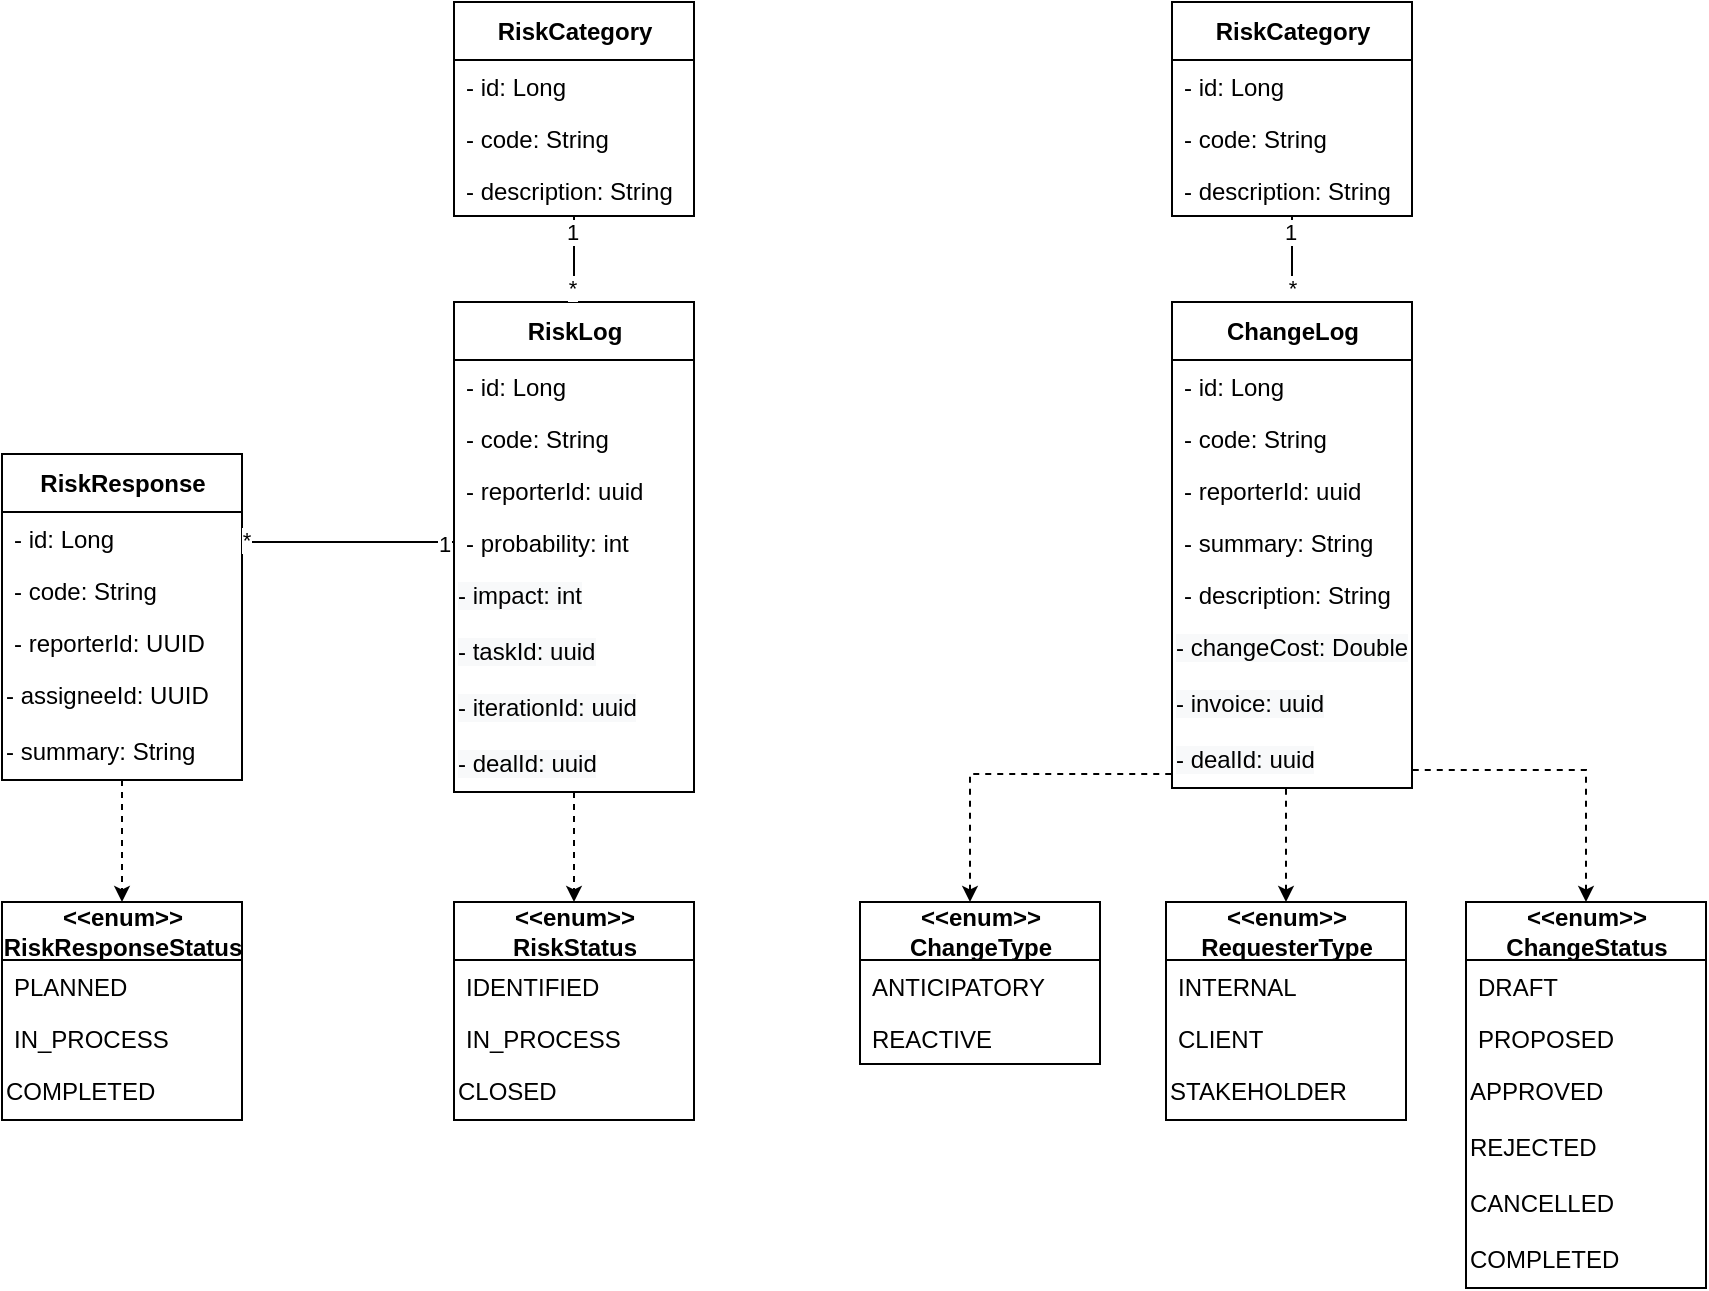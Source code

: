 <mxfile version="17.2.4" type="github">
  <diagram id="O3V-b7JlQ_tQbeFanuFo" name="Page-1">
    <mxGraphModel dx="1322" dy="780" grid="0" gridSize="10" guides="1" tooltips="1" connect="1" arrows="1" fold="1" page="1" pageScale="1" pageWidth="827" pageHeight="1169" math="0" shadow="0">
      <root>
        <mxCell id="0" />
        <mxCell id="1" parent="0" />
        <mxCell id="GBCcsxsc0mgiXgWLBUPm-1" value="&lt;b&gt;RiskLog&lt;/b&gt;" style="swimlane;fontStyle=0;align=center;verticalAlign=middle;childLayout=stackLayout;horizontal=1;startSize=29;horizontalStack=0;resizeParent=1;resizeParentMax=0;resizeLast=0;collapsible=0;marginBottom=0;html=1;fontSize=12;labelPosition=center;verticalLabelPosition=middle;container=0;strokeColor=default;swimlaneLine=1;rounded=0;shadow=0;glass=0;sketch=0;perimeterSpacing=0;" vertex="1" parent="1">
          <mxGeometry x="276" y="270" width="120" height="245" as="geometry" />
        </mxCell>
        <mxCell id="GBCcsxsc0mgiXgWLBUPm-2" value="- id: Long" style="text;strokeColor=none;fillColor=none;align=left;verticalAlign=top;spacingLeft=4;spacingRight=4;overflow=hidden;rotatable=0;points=[[0,0.5],[1,0.5]];portConstraint=eastwest;container=0;fontStyle=0" vertex="1" parent="GBCcsxsc0mgiXgWLBUPm-1">
          <mxGeometry y="29" width="120" height="26" as="geometry" />
        </mxCell>
        <mxCell id="GBCcsxsc0mgiXgWLBUPm-3" value="- code: String " style="text;strokeColor=none;fillColor=none;align=left;verticalAlign=top;spacingLeft=4;spacingRight=4;overflow=hidden;rotatable=0;points=[[0,0.5],[1,0.5]];portConstraint=eastwest;container=0;fontStyle=0" vertex="1" parent="GBCcsxsc0mgiXgWLBUPm-1">
          <mxGeometry y="55" width="120" height="26" as="geometry" />
        </mxCell>
        <mxCell id="GBCcsxsc0mgiXgWLBUPm-4" value="- reporterId: uuid" style="text;strokeColor=none;fillColor=none;align=left;verticalAlign=top;spacingLeft=4;spacingRight=4;overflow=hidden;rotatable=0;points=[[0,0.5],[1,0.5]];portConstraint=eastwest;container=0;fontStyle=0" vertex="1" parent="GBCcsxsc0mgiXgWLBUPm-1">
          <mxGeometry y="81" width="120" height="26" as="geometry" />
        </mxCell>
        <mxCell id="GBCcsxsc0mgiXgWLBUPm-5" value="- probability: int" style="text;strokeColor=none;fillColor=none;align=left;verticalAlign=top;spacingLeft=4;spacingRight=4;overflow=hidden;rotatable=0;points=[[0,0.5],[1,0.5]];portConstraint=eastwest;container=0;fontStyle=0" vertex="1" parent="GBCcsxsc0mgiXgWLBUPm-1">
          <mxGeometry y="107" width="120" height="26" as="geometry" />
        </mxCell>
        <mxCell id="GBCcsxsc0mgiXgWLBUPm-6" value="&lt;span style=&quot;color: rgb(0 , 0 , 0) ; font-family: &amp;#34;helvetica&amp;#34; ; font-size: 12px ; font-style: normal ; font-weight: 400 ; letter-spacing: normal ; text-align: left ; text-indent: 0px ; text-transform: none ; word-spacing: 0px ; background-color: rgb(248 , 249 , 250) ; display: inline ; float: none&quot;&gt;- impact: int&lt;/span&gt;" style="text;whiteSpace=wrap;html=1;" vertex="1" parent="GBCcsxsc0mgiXgWLBUPm-1">
          <mxGeometry y="133" width="120" height="28" as="geometry" />
        </mxCell>
        <mxCell id="GBCcsxsc0mgiXgWLBUPm-8" value="&lt;span style=&quot;color: rgb(0 , 0 , 0) ; font-family: &amp;#34;helvetica&amp;#34; ; font-size: 12px ; font-style: normal ; font-weight: 400 ; letter-spacing: normal ; text-align: left ; text-indent: 0px ; text-transform: none ; word-spacing: 0px ; background-color: rgb(248 , 249 , 250) ; display: inline ; float: none&quot;&gt;- taskId: uuid&lt;/span&gt;" style="text;whiteSpace=wrap;html=1;" vertex="1" parent="GBCcsxsc0mgiXgWLBUPm-1">
          <mxGeometry y="161" width="120" height="28" as="geometry" />
        </mxCell>
        <mxCell id="GBCcsxsc0mgiXgWLBUPm-7" value="&lt;span style=&quot;color: rgb(0 , 0 , 0) ; font-family: &amp;#34;helvetica&amp;#34; ; font-size: 12px ; font-style: normal ; font-weight: 400 ; letter-spacing: normal ; text-align: left ; text-indent: 0px ; text-transform: none ; word-spacing: 0px ; background-color: rgb(248 , 249 , 250) ; display: inline ; float: none&quot;&gt;- iterationId: uuid&lt;/span&gt;" style="text;whiteSpace=wrap;html=1;" vertex="1" parent="GBCcsxsc0mgiXgWLBUPm-1">
          <mxGeometry y="189" width="120" height="28" as="geometry" />
        </mxCell>
        <mxCell id="GBCcsxsc0mgiXgWLBUPm-9" value="&lt;span style=&quot;color: rgb(0 , 0 , 0) ; font-family: &amp;#34;helvetica&amp;#34; ; font-size: 12px ; font-style: normal ; font-weight: 400 ; letter-spacing: normal ; text-align: left ; text-indent: 0px ; text-transform: none ; word-spacing: 0px ; background-color: rgb(248 , 249 , 250) ; display: inline ; float: none&quot;&gt;- dealId: uuid&lt;/span&gt;" style="text;whiteSpace=wrap;html=1;" vertex="1" parent="GBCcsxsc0mgiXgWLBUPm-1">
          <mxGeometry y="217" width="120" height="28" as="geometry" />
        </mxCell>
        <mxCell id="GBCcsxsc0mgiXgWLBUPm-20" value="&lt;b&gt;&amp;lt;&amp;lt;enum&amp;gt;&amp;gt;&lt;br&gt;RiskStatus&lt;/b&gt;" style="swimlane;fontStyle=0;align=center;verticalAlign=middle;childLayout=stackLayout;horizontal=1;startSize=29;horizontalStack=0;resizeParent=1;resizeParentMax=0;resizeLast=0;collapsible=0;marginBottom=0;html=1;fontSize=12;labelPosition=center;verticalLabelPosition=middle;container=0;swimlaneLine=1;rounded=0;sketch=0;glass=0;" vertex="1" parent="1">
          <mxGeometry x="276" y="570" width="120" height="109" as="geometry" />
        </mxCell>
        <mxCell id="GBCcsxsc0mgiXgWLBUPm-21" value="IDENTIFIED" style="text;strokeColor=none;fillColor=none;align=left;verticalAlign=top;spacingLeft=4;spacingRight=4;overflow=hidden;rotatable=0;points=[[0,0.5],[1,0.5]];portConstraint=eastwest;container=0;fontStyle=0" vertex="1" parent="GBCcsxsc0mgiXgWLBUPm-20">
          <mxGeometry y="29" width="120" height="26" as="geometry" />
        </mxCell>
        <mxCell id="GBCcsxsc0mgiXgWLBUPm-22" value="IN_PROCESS" style="text;strokeColor=none;fillColor=none;align=left;verticalAlign=top;spacingLeft=4;spacingRight=4;overflow=hidden;rotatable=0;points=[[0,0.5],[1,0.5]];portConstraint=eastwest;container=0;fontStyle=0" vertex="1" parent="GBCcsxsc0mgiXgWLBUPm-20">
          <mxGeometry y="55" width="120" height="26" as="geometry" />
        </mxCell>
        <mxCell id="GBCcsxsc0mgiXgWLBUPm-23" value="CLOSED" style="text;whiteSpace=wrap;html=1;fontStyle=0" vertex="1" parent="GBCcsxsc0mgiXgWLBUPm-20">
          <mxGeometry y="81" width="120" height="28" as="geometry" />
        </mxCell>
        <mxCell id="GBCcsxsc0mgiXgWLBUPm-25" style="edgeStyle=orthogonalEdgeStyle;rounded=0;orthogonalLoop=1;jettySize=auto;html=1;dashed=1;endSize=5;startSize=5;" edge="1" parent="1" source="GBCcsxsc0mgiXgWLBUPm-9" target="GBCcsxsc0mgiXgWLBUPm-20">
          <mxGeometry relative="1" as="geometry" />
        </mxCell>
        <mxCell id="GBCcsxsc0mgiXgWLBUPm-26" value="&lt;b&gt;RiskCategory&lt;/b&gt;" style="swimlane;fontStyle=0;align=center;verticalAlign=middle;childLayout=stackLayout;horizontal=1;startSize=29;horizontalStack=0;resizeParent=1;resizeParentMax=0;resizeLast=0;collapsible=0;marginBottom=0;html=1;fontSize=12;labelPosition=center;verticalLabelPosition=middle;container=0;strokeColor=default;swimlaneLine=1;rounded=0;shadow=0;glass=0;sketch=0;perimeterSpacing=0;" vertex="1" parent="1">
          <mxGeometry x="276" y="120" width="120" height="107" as="geometry" />
        </mxCell>
        <mxCell id="GBCcsxsc0mgiXgWLBUPm-27" value="- id: Long" style="text;strokeColor=none;fillColor=none;align=left;verticalAlign=top;spacingLeft=4;spacingRight=4;overflow=hidden;rotatable=0;points=[[0,0.5],[1,0.5]];portConstraint=eastwest;container=0;fontStyle=0" vertex="1" parent="GBCcsxsc0mgiXgWLBUPm-26">
          <mxGeometry y="29" width="120" height="26" as="geometry" />
        </mxCell>
        <mxCell id="GBCcsxsc0mgiXgWLBUPm-35" value="- code: String " style="text;strokeColor=none;fillColor=none;align=left;verticalAlign=top;spacingLeft=4;spacingRight=4;overflow=hidden;rotatable=0;points=[[0,0.5],[1,0.5]];portConstraint=eastwest;container=0;fontStyle=0" vertex="1" parent="GBCcsxsc0mgiXgWLBUPm-26">
          <mxGeometry y="55" width="120" height="26" as="geometry" />
        </mxCell>
        <mxCell id="GBCcsxsc0mgiXgWLBUPm-28" value="- description: String " style="text;strokeColor=none;fillColor=none;align=left;verticalAlign=top;spacingLeft=4;spacingRight=4;overflow=hidden;rotatable=0;points=[[0,0.5],[1,0.5]];portConstraint=eastwest;container=0;fontStyle=0" vertex="1" parent="GBCcsxsc0mgiXgWLBUPm-26">
          <mxGeometry y="81" width="120" height="26" as="geometry" />
        </mxCell>
        <mxCell id="GBCcsxsc0mgiXgWLBUPm-36" style="edgeStyle=orthogonalEdgeStyle;rounded=0;orthogonalLoop=1;jettySize=auto;html=1;startSize=5;endSize=5;endArrow=none;endFill=0;" edge="1" parent="1" source="GBCcsxsc0mgiXgWLBUPm-1" target="GBCcsxsc0mgiXgWLBUPm-26">
          <mxGeometry relative="1" as="geometry">
            <Array as="points">
              <mxPoint x="336" y="246" />
              <mxPoint x="336" y="246" />
            </Array>
          </mxGeometry>
        </mxCell>
        <mxCell id="GBCcsxsc0mgiXgWLBUPm-37" value="*" style="edgeLabel;html=1;align=center;verticalAlign=middle;resizable=0;points=[];" vertex="1" connectable="0" parent="GBCcsxsc0mgiXgWLBUPm-36">
          <mxGeometry x="-0.846" relative="1" as="geometry">
            <mxPoint x="-1" y="-4" as="offset" />
          </mxGeometry>
        </mxCell>
        <mxCell id="GBCcsxsc0mgiXgWLBUPm-38" value="1" style="edgeLabel;html=1;align=center;verticalAlign=middle;resizable=0;points=[];" vertex="1" connectable="0" parent="GBCcsxsc0mgiXgWLBUPm-36">
          <mxGeometry x="0.913" relative="1" as="geometry">
            <mxPoint x="-1" y="6" as="offset" />
          </mxGeometry>
        </mxCell>
        <mxCell id="GBCcsxsc0mgiXgWLBUPm-39" value="&lt;b&gt;&amp;lt;&amp;lt;enum&amp;gt;&amp;gt;&lt;/b&gt;&lt;br&gt;&lt;b&gt;RiskResponseStatus&lt;/b&gt;" style="swimlane;fontStyle=0;align=center;verticalAlign=middle;childLayout=stackLayout;horizontal=1;startSize=29;horizontalStack=0;resizeParent=1;resizeParentMax=0;resizeLast=0;collapsible=0;marginBottom=0;html=1;fontSize=12;labelPosition=center;verticalLabelPosition=middle;container=0;swimlaneLine=1;rounded=0;sketch=0;glass=0;" vertex="1" parent="1">
          <mxGeometry x="50" y="570" width="120" height="109" as="geometry" />
        </mxCell>
        <mxCell id="GBCcsxsc0mgiXgWLBUPm-40" value="PLANNED" style="text;strokeColor=none;fillColor=none;align=left;verticalAlign=top;spacingLeft=4;spacingRight=4;overflow=hidden;rotatable=0;points=[[0,0.5],[1,0.5]];portConstraint=eastwest;container=0;fontStyle=0" vertex="1" parent="GBCcsxsc0mgiXgWLBUPm-39">
          <mxGeometry y="29" width="120" height="26" as="geometry" />
        </mxCell>
        <mxCell id="GBCcsxsc0mgiXgWLBUPm-41" value="IN_PROCESS" style="text;strokeColor=none;fillColor=none;align=left;verticalAlign=top;spacingLeft=4;spacingRight=4;overflow=hidden;rotatable=0;points=[[0,0.5],[1,0.5]];portConstraint=eastwest;container=0;fontStyle=0" vertex="1" parent="GBCcsxsc0mgiXgWLBUPm-39">
          <mxGeometry y="55" width="120" height="26" as="geometry" />
        </mxCell>
        <mxCell id="GBCcsxsc0mgiXgWLBUPm-42" value="COMPLETED" style="text;whiteSpace=wrap;html=1;fontStyle=0" vertex="1" parent="GBCcsxsc0mgiXgWLBUPm-39">
          <mxGeometry y="81" width="120" height="28" as="geometry" />
        </mxCell>
        <mxCell id="GBCcsxsc0mgiXgWLBUPm-43" value="&lt;b&gt;RiskResponse&lt;/b&gt;" style="swimlane;fontStyle=0;align=center;verticalAlign=middle;childLayout=stackLayout;horizontal=1;startSize=29;horizontalStack=0;resizeParent=1;resizeParentMax=0;resizeLast=0;collapsible=0;marginBottom=0;html=1;fontSize=12;labelPosition=center;verticalLabelPosition=middle;container=0;strokeColor=default;swimlaneLine=1;rounded=0;shadow=0;glass=0;sketch=0;perimeterSpacing=0;" vertex="1" parent="1">
          <mxGeometry x="50" y="346" width="120" height="163" as="geometry" />
        </mxCell>
        <mxCell id="GBCcsxsc0mgiXgWLBUPm-44" value="- id: Long" style="text;strokeColor=none;fillColor=none;align=left;verticalAlign=top;spacingLeft=4;spacingRight=4;overflow=hidden;rotatable=0;points=[[0,0.5],[1,0.5]];portConstraint=eastwest;container=0;fontStyle=0" vertex="1" parent="GBCcsxsc0mgiXgWLBUPm-43">
          <mxGeometry y="29" width="120" height="26" as="geometry" />
        </mxCell>
        <mxCell id="GBCcsxsc0mgiXgWLBUPm-45" value="- code: String " style="text;strokeColor=none;fillColor=none;align=left;verticalAlign=top;spacingLeft=4;spacingRight=4;overflow=hidden;rotatable=0;points=[[0,0.5],[1,0.5]];portConstraint=eastwest;container=0;fontStyle=0" vertex="1" parent="GBCcsxsc0mgiXgWLBUPm-43">
          <mxGeometry y="55" width="120" height="26" as="geometry" />
        </mxCell>
        <mxCell id="GBCcsxsc0mgiXgWLBUPm-46" value="- reporterId: UUID" style="text;strokeColor=none;fillColor=none;align=left;verticalAlign=top;spacingLeft=4;spacingRight=4;overflow=hidden;rotatable=0;points=[[0,0.5],[1,0.5]];portConstraint=eastwest;container=0;fontStyle=0" vertex="1" parent="GBCcsxsc0mgiXgWLBUPm-43">
          <mxGeometry y="81" width="120" height="26" as="geometry" />
        </mxCell>
        <mxCell id="GBCcsxsc0mgiXgWLBUPm-69" value="&lt;span&gt;-&amp;nbsp;&lt;/span&gt;&lt;span style=&quot;font-family: &amp;#34;helvetica&amp;#34;&quot;&gt;assigneeId&lt;/span&gt;&lt;span&gt;: UUID&lt;/span&gt;" style="text;whiteSpace=wrap;html=1;align=left;" vertex="1" parent="GBCcsxsc0mgiXgWLBUPm-43">
          <mxGeometry y="107" width="120" height="28" as="geometry" />
        </mxCell>
        <mxCell id="GBCcsxsc0mgiXgWLBUPm-67" value="&lt;span&gt;- summary: String&lt;/span&gt;" style="text;whiteSpace=wrap;html=1;align=left;" vertex="1" parent="GBCcsxsc0mgiXgWLBUPm-43">
          <mxGeometry y="135" width="120" height="28" as="geometry" />
        </mxCell>
        <mxCell id="GBCcsxsc0mgiXgWLBUPm-54" style="edgeStyle=orthogonalEdgeStyle;rounded=0;orthogonalLoop=1;jettySize=auto;html=1;endArrow=none;endFill=0;startSize=5;endSize=5;" edge="1" parent="1" source="GBCcsxsc0mgiXgWLBUPm-5" target="GBCcsxsc0mgiXgWLBUPm-43">
          <mxGeometry relative="1" as="geometry">
            <Array as="points">
              <mxPoint x="109" y="391" />
            </Array>
          </mxGeometry>
        </mxCell>
        <mxCell id="GBCcsxsc0mgiXgWLBUPm-55" value="*" style="edgeLabel;html=1;align=center;verticalAlign=middle;resizable=0;points=[];" vertex="1" connectable="0" parent="GBCcsxsc0mgiXgWLBUPm-54">
          <mxGeometry x="0.931" y="1" relative="1" as="geometry">
            <mxPoint x="-2" y="-2" as="offset" />
          </mxGeometry>
        </mxCell>
        <mxCell id="GBCcsxsc0mgiXgWLBUPm-56" value="1" style="edgeLabel;html=1;align=center;verticalAlign=middle;resizable=0;points=[];" vertex="1" connectable="0" parent="GBCcsxsc0mgiXgWLBUPm-54">
          <mxGeometry x="-0.894" y="1" relative="1" as="geometry">
            <mxPoint as="offset" />
          </mxGeometry>
        </mxCell>
        <mxCell id="GBCcsxsc0mgiXgWLBUPm-57" style="edgeStyle=orthogonalEdgeStyle;rounded=0;orthogonalLoop=1;jettySize=auto;html=1;endArrow=classic;endFill=1;startSize=5;endSize=5;dashed=1;" edge="1" parent="1" source="GBCcsxsc0mgiXgWLBUPm-43" target="GBCcsxsc0mgiXgWLBUPm-39">
          <mxGeometry relative="1" as="geometry">
            <Array as="points">
              <mxPoint x="114" y="585" />
              <mxPoint x="114" y="585" />
            </Array>
          </mxGeometry>
        </mxCell>
        <mxCell id="GBCcsxsc0mgiXgWLBUPm-74" style="edgeStyle=orthogonalEdgeStyle;rounded=0;orthogonalLoop=1;jettySize=auto;html=1;endArrow=none;endFill=0;startSize=5;endSize=5;" edge="1" parent="1" source="GBCcsxsc0mgiXgWLBUPm-58" target="GBCcsxsc0mgiXgWLBUPm-70">
          <mxGeometry relative="1" as="geometry" />
        </mxCell>
        <mxCell id="GBCcsxsc0mgiXgWLBUPm-75" value="*" style="edgeLabel;html=1;align=center;verticalAlign=middle;resizable=0;points=[];" vertex="1" connectable="0" parent="GBCcsxsc0mgiXgWLBUPm-74">
          <mxGeometry x="-0.648" relative="1" as="geometry">
            <mxPoint as="offset" />
          </mxGeometry>
        </mxCell>
        <mxCell id="GBCcsxsc0mgiXgWLBUPm-76" value="1" style="edgeLabel;html=1;align=center;verticalAlign=middle;resizable=0;points=[];" vertex="1" connectable="0" parent="GBCcsxsc0mgiXgWLBUPm-74">
          <mxGeometry x="0.733" y="-1" relative="1" as="geometry">
            <mxPoint x="-2" y="2" as="offset" />
          </mxGeometry>
        </mxCell>
        <mxCell id="GBCcsxsc0mgiXgWLBUPm-58" value="&lt;b&gt;ChangeLog&lt;/b&gt;" style="swimlane;fontStyle=0;align=center;verticalAlign=middle;childLayout=stackLayout;horizontal=1;startSize=29;horizontalStack=0;resizeParent=1;resizeParentMax=0;resizeLast=0;collapsible=0;marginBottom=0;html=1;fontSize=12;labelPosition=center;verticalLabelPosition=middle;container=0;strokeColor=default;swimlaneLine=1;rounded=0;shadow=0;glass=0;sketch=0;perimeterSpacing=0;" vertex="1" parent="1">
          <mxGeometry x="635" y="270" width="120" height="243" as="geometry" />
        </mxCell>
        <mxCell id="GBCcsxsc0mgiXgWLBUPm-59" value="- id: Long" style="text;strokeColor=none;fillColor=none;align=left;verticalAlign=top;spacingLeft=4;spacingRight=4;overflow=hidden;rotatable=0;points=[[0,0.5],[1,0.5]];portConstraint=eastwest;container=0;fontStyle=0" vertex="1" parent="GBCcsxsc0mgiXgWLBUPm-58">
          <mxGeometry y="29" width="120" height="26" as="geometry" />
        </mxCell>
        <mxCell id="GBCcsxsc0mgiXgWLBUPm-60" value="- code: String " style="text;strokeColor=none;fillColor=none;align=left;verticalAlign=top;spacingLeft=4;spacingRight=4;overflow=hidden;rotatable=0;points=[[0,0.5],[1,0.5]];portConstraint=eastwest;container=0;fontStyle=0" vertex="1" parent="GBCcsxsc0mgiXgWLBUPm-58">
          <mxGeometry y="55" width="120" height="26" as="geometry" />
        </mxCell>
        <mxCell id="GBCcsxsc0mgiXgWLBUPm-61" value="- reporterId: uuid" style="text;strokeColor=none;fillColor=none;align=left;verticalAlign=top;spacingLeft=4;spacingRight=4;overflow=hidden;rotatable=0;points=[[0,0.5],[1,0.5]];portConstraint=eastwest;container=0;fontStyle=0" vertex="1" parent="GBCcsxsc0mgiXgWLBUPm-58">
          <mxGeometry y="81" width="120" height="26" as="geometry" />
        </mxCell>
        <mxCell id="GBCcsxsc0mgiXgWLBUPm-62" value="- summary: String" style="text;strokeColor=none;fillColor=none;align=left;verticalAlign=top;spacingLeft=4;spacingRight=4;overflow=hidden;rotatable=0;points=[[0,0.5],[1,0.5]];portConstraint=eastwest;container=0;fontStyle=0" vertex="1" parent="GBCcsxsc0mgiXgWLBUPm-58">
          <mxGeometry y="107" width="120" height="26" as="geometry" />
        </mxCell>
        <mxCell id="GBCcsxsc0mgiXgWLBUPm-68" value="- description: String" style="text;strokeColor=none;fillColor=none;align=left;verticalAlign=top;spacingLeft=4;spacingRight=4;overflow=hidden;rotatable=0;points=[[0,0.5],[1,0.5]];portConstraint=eastwest;container=0;fontStyle=0" vertex="1" parent="GBCcsxsc0mgiXgWLBUPm-58">
          <mxGeometry y="133" width="120" height="26" as="geometry" />
        </mxCell>
        <mxCell id="GBCcsxsc0mgiXgWLBUPm-64" value="&lt;span style=&quot;color: rgb(0 , 0 , 0) ; font-family: &amp;#34;helvetica&amp;#34; ; font-size: 12px ; font-style: normal ; font-weight: 400 ; letter-spacing: normal ; text-align: left ; text-indent: 0px ; text-transform: none ; word-spacing: 0px ; background-color: rgb(248 , 249 , 250) ; display: inline ; float: none&quot;&gt;- changeCost: Double&lt;/span&gt;" style="text;whiteSpace=wrap;html=1;" vertex="1" parent="GBCcsxsc0mgiXgWLBUPm-58">
          <mxGeometry y="159" width="120" height="28" as="geometry" />
        </mxCell>
        <mxCell id="GBCcsxsc0mgiXgWLBUPm-65" value="&lt;span style=&quot;color: rgb(0 , 0 , 0) ; font-family: &amp;#34;helvetica&amp;#34; ; font-size: 12px ; font-style: normal ; font-weight: 400 ; letter-spacing: normal ; text-align: left ; text-indent: 0px ; text-transform: none ; word-spacing: 0px ; background-color: rgb(248 , 249 , 250) ; display: inline ; float: none&quot;&gt;- invoice: uuid&lt;/span&gt;" style="text;whiteSpace=wrap;html=1;" vertex="1" parent="GBCcsxsc0mgiXgWLBUPm-58">
          <mxGeometry y="187" width="120" height="28" as="geometry" />
        </mxCell>
        <mxCell id="GBCcsxsc0mgiXgWLBUPm-66" value="&lt;span style=&quot;color: rgb(0 , 0 , 0) ; font-family: &amp;#34;helvetica&amp;#34; ; font-size: 12px ; font-style: normal ; font-weight: 400 ; letter-spacing: normal ; text-align: left ; text-indent: 0px ; text-transform: none ; word-spacing: 0px ; background-color: rgb(248 , 249 , 250) ; display: inline ; float: none&quot;&gt;- dealId: uuid&lt;/span&gt;" style="text;whiteSpace=wrap;html=1;" vertex="1" parent="GBCcsxsc0mgiXgWLBUPm-58">
          <mxGeometry y="215" width="120" height="28" as="geometry" />
        </mxCell>
        <mxCell id="GBCcsxsc0mgiXgWLBUPm-70" value="&lt;b&gt;RiskCategory&lt;/b&gt;" style="swimlane;fontStyle=0;align=center;verticalAlign=middle;childLayout=stackLayout;horizontal=1;startSize=29;horizontalStack=0;resizeParent=1;resizeParentMax=0;resizeLast=0;collapsible=0;marginBottom=0;html=1;fontSize=12;labelPosition=center;verticalLabelPosition=middle;container=0;strokeColor=default;swimlaneLine=1;rounded=0;shadow=0;glass=0;sketch=0;perimeterSpacing=0;" vertex="1" parent="1">
          <mxGeometry x="635" y="120" width="120" height="107" as="geometry" />
        </mxCell>
        <mxCell id="GBCcsxsc0mgiXgWLBUPm-71" value="- id: Long" style="text;strokeColor=none;fillColor=none;align=left;verticalAlign=top;spacingLeft=4;spacingRight=4;overflow=hidden;rotatable=0;points=[[0,0.5],[1,0.5]];portConstraint=eastwest;container=0;fontStyle=0" vertex="1" parent="GBCcsxsc0mgiXgWLBUPm-70">
          <mxGeometry y="29" width="120" height="26" as="geometry" />
        </mxCell>
        <mxCell id="GBCcsxsc0mgiXgWLBUPm-72" value="- code: String " style="text;strokeColor=none;fillColor=none;align=left;verticalAlign=top;spacingLeft=4;spacingRight=4;overflow=hidden;rotatable=0;points=[[0,0.5],[1,0.5]];portConstraint=eastwest;container=0;fontStyle=0" vertex="1" parent="GBCcsxsc0mgiXgWLBUPm-70">
          <mxGeometry y="55" width="120" height="26" as="geometry" />
        </mxCell>
        <mxCell id="GBCcsxsc0mgiXgWLBUPm-73" value="- description: String " style="text;strokeColor=none;fillColor=none;align=left;verticalAlign=top;spacingLeft=4;spacingRight=4;overflow=hidden;rotatable=0;points=[[0,0.5],[1,0.5]];portConstraint=eastwest;container=0;fontStyle=0" vertex="1" parent="GBCcsxsc0mgiXgWLBUPm-70">
          <mxGeometry y="81" width="120" height="26" as="geometry" />
        </mxCell>
        <mxCell id="GBCcsxsc0mgiXgWLBUPm-96" style="edgeStyle=orthogonalEdgeStyle;rounded=0;orthogonalLoop=1;jettySize=auto;html=1;endArrow=none;endFill=0;startSize=5;endSize=5;dashed=1;startArrow=classic;startFill=1;" edge="1" parent="1" source="GBCcsxsc0mgiXgWLBUPm-77" target="GBCcsxsc0mgiXgWLBUPm-58">
          <mxGeometry relative="1" as="geometry">
            <Array as="points">
              <mxPoint x="695" y="573" />
              <mxPoint x="695" y="573" />
            </Array>
          </mxGeometry>
        </mxCell>
        <mxCell id="GBCcsxsc0mgiXgWLBUPm-77" value="&lt;b&gt;&amp;lt;&amp;lt;enum&amp;gt;&amp;gt;&lt;/b&gt;&lt;br&gt;&lt;b&gt;RequesterType&lt;/b&gt;" style="swimlane;fontStyle=0;align=center;verticalAlign=middle;childLayout=stackLayout;horizontal=1;startSize=29;horizontalStack=0;resizeParent=1;resizeParentMax=0;resizeLast=0;collapsible=0;marginBottom=0;html=1;fontSize=12;labelPosition=center;verticalLabelPosition=middle;container=0;swimlaneLine=1;rounded=0;sketch=0;glass=0;" vertex="1" parent="1">
          <mxGeometry x="632" y="570" width="120" height="109" as="geometry" />
        </mxCell>
        <mxCell id="GBCcsxsc0mgiXgWLBUPm-78" value="INTERNAL" style="text;strokeColor=none;fillColor=none;align=left;verticalAlign=top;spacingLeft=4;spacingRight=4;overflow=hidden;rotatable=0;points=[[0,0.5],[1,0.5]];portConstraint=eastwest;container=0;fontStyle=0" vertex="1" parent="GBCcsxsc0mgiXgWLBUPm-77">
          <mxGeometry y="29" width="120" height="26" as="geometry" />
        </mxCell>
        <mxCell id="GBCcsxsc0mgiXgWLBUPm-79" value="CLIENT" style="text;strokeColor=none;fillColor=none;align=left;verticalAlign=top;spacingLeft=4;spacingRight=4;overflow=hidden;rotatable=0;points=[[0,0.5],[1,0.5]];portConstraint=eastwest;container=0;fontStyle=0" vertex="1" parent="GBCcsxsc0mgiXgWLBUPm-77">
          <mxGeometry y="55" width="120" height="26" as="geometry" />
        </mxCell>
        <mxCell id="GBCcsxsc0mgiXgWLBUPm-80" value="STAKEHOLDER" style="text;whiteSpace=wrap;html=1;fontStyle=0" vertex="1" parent="GBCcsxsc0mgiXgWLBUPm-77">
          <mxGeometry y="81" width="120" height="28" as="geometry" />
        </mxCell>
        <mxCell id="GBCcsxsc0mgiXgWLBUPm-98" style="edgeStyle=orthogonalEdgeStyle;rounded=0;orthogonalLoop=1;jettySize=auto;html=1;dashed=1;startArrow=classic;startFill=1;endArrow=none;endFill=0;startSize=5;endSize=5;" edge="1" parent="1" source="GBCcsxsc0mgiXgWLBUPm-81" target="GBCcsxsc0mgiXgWLBUPm-58">
          <mxGeometry relative="1" as="geometry">
            <Array as="points">
              <mxPoint x="842" y="504" />
            </Array>
          </mxGeometry>
        </mxCell>
        <mxCell id="GBCcsxsc0mgiXgWLBUPm-81" value="&lt;b&gt;&amp;lt;&amp;lt;enum&amp;gt;&amp;gt;&lt;br&gt;&lt;/b&gt;&lt;b&gt;ChangeStatus&lt;/b&gt;&lt;b&gt;&lt;br&gt;&lt;/b&gt;" style="swimlane;fontStyle=0;align=center;verticalAlign=middle;childLayout=stackLayout;horizontal=1;startSize=29;horizontalStack=0;resizeParent=1;resizeParentMax=0;resizeLast=0;collapsible=0;marginBottom=0;html=1;fontSize=12;labelPosition=center;verticalLabelPosition=middle;container=0;swimlaneLine=1;rounded=0;sketch=0;glass=0;" vertex="1" parent="1">
          <mxGeometry x="782" y="570" width="120" height="193" as="geometry" />
        </mxCell>
        <mxCell id="GBCcsxsc0mgiXgWLBUPm-82" value="DRAFT" style="text;strokeColor=none;fillColor=none;align=left;verticalAlign=top;spacingLeft=4;spacingRight=4;overflow=hidden;rotatable=0;points=[[0,0.5],[1,0.5]];portConstraint=eastwest;container=0;fontStyle=0" vertex="1" parent="GBCcsxsc0mgiXgWLBUPm-81">
          <mxGeometry y="29" width="120" height="26" as="geometry" />
        </mxCell>
        <mxCell id="GBCcsxsc0mgiXgWLBUPm-83" value="PROPOSED" style="text;strokeColor=none;fillColor=none;align=left;verticalAlign=top;spacingLeft=4;spacingRight=4;overflow=hidden;rotatable=0;points=[[0,0.5],[1,0.5]];portConstraint=eastwest;container=0;fontStyle=0" vertex="1" parent="GBCcsxsc0mgiXgWLBUPm-81">
          <mxGeometry y="55" width="120" height="26" as="geometry" />
        </mxCell>
        <mxCell id="GBCcsxsc0mgiXgWLBUPm-84" value="APPROVED" style="text;whiteSpace=wrap;html=1;fontStyle=0" vertex="1" parent="GBCcsxsc0mgiXgWLBUPm-81">
          <mxGeometry y="81" width="120" height="28" as="geometry" />
        </mxCell>
        <mxCell id="GBCcsxsc0mgiXgWLBUPm-85" value="REJECTED" style="text;whiteSpace=wrap;html=1;fontStyle=0" vertex="1" parent="GBCcsxsc0mgiXgWLBUPm-81">
          <mxGeometry y="109" width="120" height="28" as="geometry" />
        </mxCell>
        <mxCell id="GBCcsxsc0mgiXgWLBUPm-86" value="CANCELLED" style="text;whiteSpace=wrap;html=1;fontStyle=0" vertex="1" parent="GBCcsxsc0mgiXgWLBUPm-81">
          <mxGeometry y="137" width="120" height="28" as="geometry" />
        </mxCell>
        <mxCell id="GBCcsxsc0mgiXgWLBUPm-87" value="COMPLETED" style="text;whiteSpace=wrap;html=1;fontStyle=0" vertex="1" parent="GBCcsxsc0mgiXgWLBUPm-81">
          <mxGeometry y="165" width="120" height="28" as="geometry" />
        </mxCell>
        <mxCell id="GBCcsxsc0mgiXgWLBUPm-99" style="edgeStyle=orthogonalEdgeStyle;rounded=0;orthogonalLoop=1;jettySize=auto;html=1;dashed=1;startArrow=classic;startFill=1;endArrow=none;endFill=0;startSize=5;endSize=5;" edge="1" parent="1" source="GBCcsxsc0mgiXgWLBUPm-91" target="GBCcsxsc0mgiXgWLBUPm-58">
          <mxGeometry relative="1" as="geometry">
            <Array as="points">
              <mxPoint x="534" y="506" />
            </Array>
          </mxGeometry>
        </mxCell>
        <mxCell id="GBCcsxsc0mgiXgWLBUPm-91" value="&lt;b&gt;&amp;lt;&amp;lt;enum&amp;gt;&amp;gt;&lt;/b&gt;&lt;br&gt;&lt;b&gt;ChangeType&lt;/b&gt;" style="swimlane;fontStyle=0;align=center;verticalAlign=middle;childLayout=stackLayout;horizontal=1;startSize=29;horizontalStack=0;resizeParent=1;resizeParentMax=0;resizeLast=0;collapsible=0;marginBottom=0;html=1;fontSize=12;labelPosition=center;verticalLabelPosition=middle;container=0;swimlaneLine=1;rounded=0;sketch=0;glass=0;" vertex="1" parent="1">
          <mxGeometry x="479" y="570" width="120" height="81" as="geometry" />
        </mxCell>
        <mxCell id="GBCcsxsc0mgiXgWLBUPm-92" value="ANTICIPATORY" style="text;strokeColor=none;fillColor=none;align=left;verticalAlign=top;spacingLeft=4;spacingRight=4;overflow=hidden;rotatable=0;points=[[0,0.5],[1,0.5]];portConstraint=eastwest;container=0;fontStyle=0" vertex="1" parent="GBCcsxsc0mgiXgWLBUPm-91">
          <mxGeometry y="29" width="120" height="26" as="geometry" />
        </mxCell>
        <mxCell id="GBCcsxsc0mgiXgWLBUPm-93" value="REACTIVE" style="text;strokeColor=none;fillColor=none;align=left;verticalAlign=top;spacingLeft=4;spacingRight=4;overflow=hidden;rotatable=0;points=[[0,0.5],[1,0.5]];portConstraint=eastwest;container=0;fontStyle=0" vertex="1" parent="GBCcsxsc0mgiXgWLBUPm-91">
          <mxGeometry y="55" width="120" height="26" as="geometry" />
        </mxCell>
      </root>
    </mxGraphModel>
  </diagram>
</mxfile>
